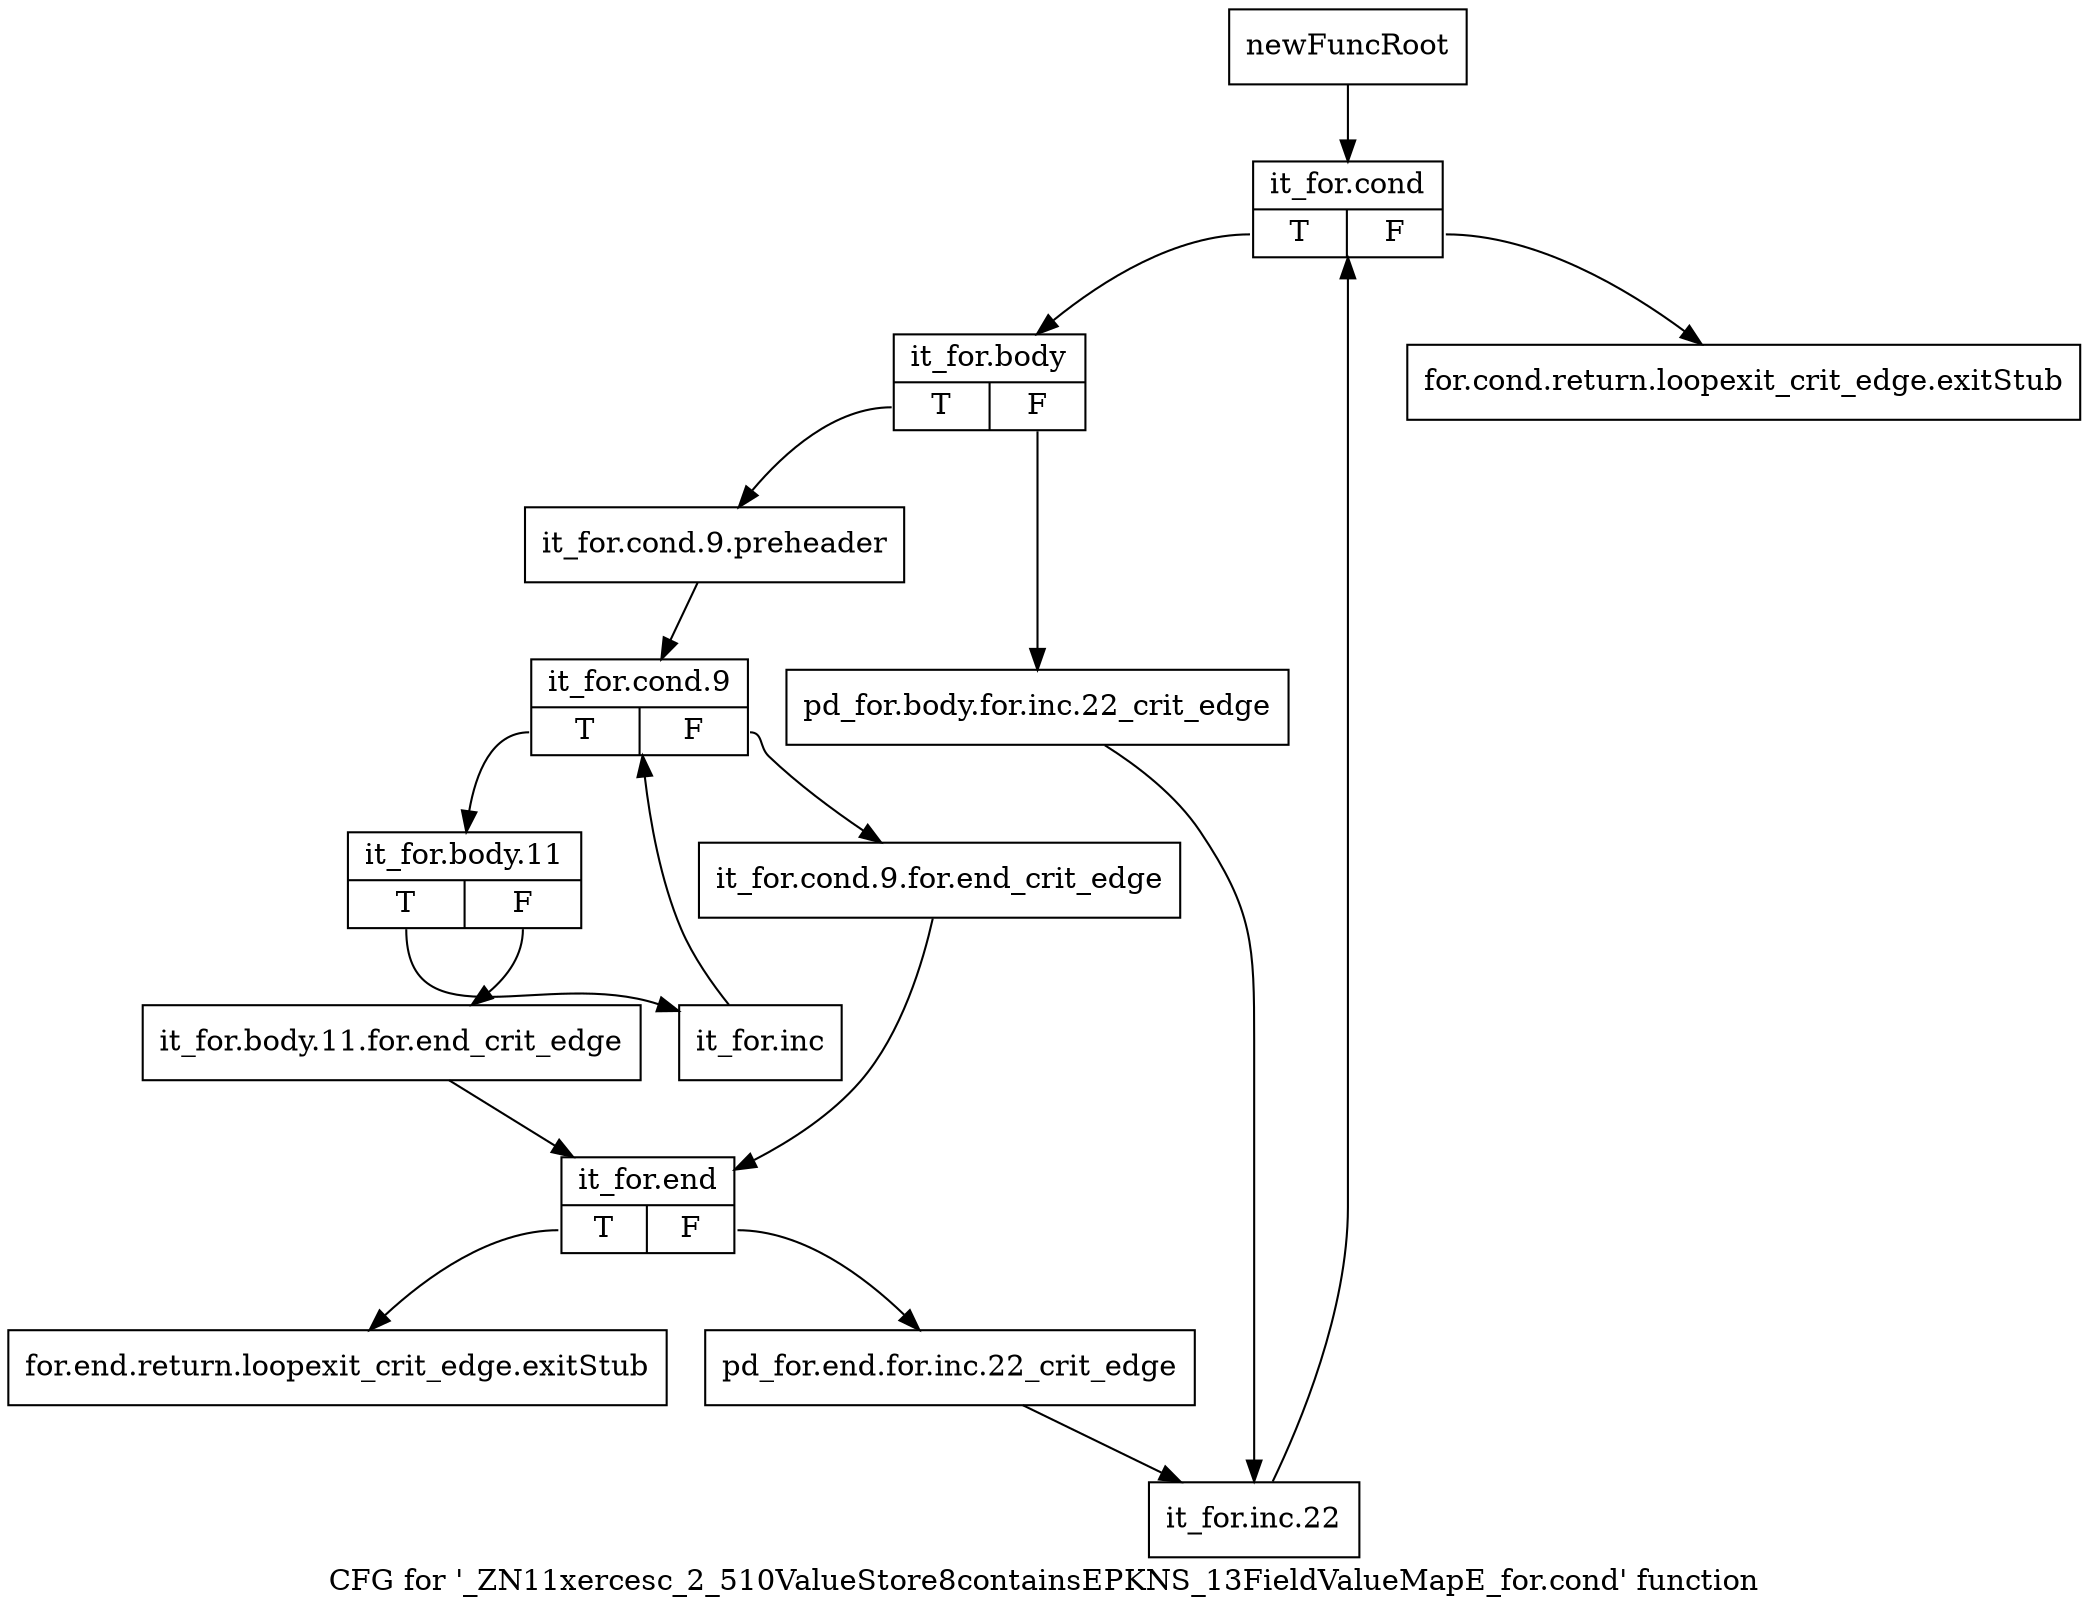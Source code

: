 digraph "CFG for '_ZN11xercesc_2_510ValueStore8containsEPKNS_13FieldValueMapE_for.cond' function" {
	label="CFG for '_ZN11xercesc_2_510ValueStore8containsEPKNS_13FieldValueMapE_for.cond' function";

	Node0x9ac0210 [shape=record,label="{newFuncRoot}"];
	Node0x9ac0210 -> Node0x9ac0300;
	Node0x9ac0260 [shape=record,label="{for.cond.return.loopexit_crit_edge.exitStub}"];
	Node0x9ac02b0 [shape=record,label="{for.end.return.loopexit_crit_edge.exitStub}"];
	Node0x9ac0300 [shape=record,label="{it_for.cond|{<s0>T|<s1>F}}"];
	Node0x9ac0300:s0 -> Node0x9ac0350;
	Node0x9ac0300:s1 -> Node0x9ac0260;
	Node0x9ac0350 [shape=record,label="{it_for.body|{<s0>T|<s1>F}}"];
	Node0x9ac0350:s0 -> Node0x9ac03f0;
	Node0x9ac0350:s1 -> Node0x9ac03a0;
	Node0x9ac03a0 [shape=record,label="{pd_for.body.for.inc.22_crit_edge}"];
	Node0x9ac03a0 -> Node0x9ac0620;
	Node0x9ac03f0 [shape=record,label="{it_for.cond.9.preheader}"];
	Node0x9ac03f0 -> Node0x9ac0440;
	Node0x9ac0440 [shape=record,label="{it_for.cond.9|{<s0>T|<s1>F}}"];
	Node0x9ac0440:s0 -> Node0x9ac04e0;
	Node0x9ac0440:s1 -> Node0x9ac0490;
	Node0x9ac0490 [shape=record,label="{it_for.cond.9.for.end_crit_edge}"];
	Node0x9ac0490 -> Node0x9ac0580;
	Node0x9ac04e0 [shape=record,label="{it_for.body.11|{<s0>T|<s1>F}}"];
	Node0x9ac04e0:s0 -> Node0x9ac0670;
	Node0x9ac04e0:s1 -> Node0x9ac0530;
	Node0x9ac0530 [shape=record,label="{it_for.body.11.for.end_crit_edge}"];
	Node0x9ac0530 -> Node0x9ac0580;
	Node0x9ac0580 [shape=record,label="{it_for.end|{<s0>T|<s1>F}}"];
	Node0x9ac0580:s0 -> Node0x9ac02b0;
	Node0x9ac0580:s1 -> Node0x9ac05d0;
	Node0x9ac05d0 [shape=record,label="{pd_for.end.for.inc.22_crit_edge}"];
	Node0x9ac05d0 -> Node0x9ac0620;
	Node0x9ac0620 [shape=record,label="{it_for.inc.22}"];
	Node0x9ac0620 -> Node0x9ac0300;
	Node0x9ac0670 [shape=record,label="{it_for.inc}"];
	Node0x9ac0670 -> Node0x9ac0440;
}
